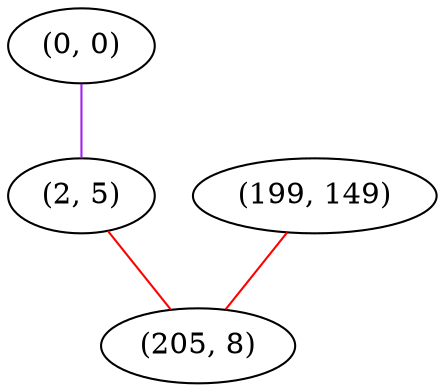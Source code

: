 graph "" {
"(0, 0)";
"(2, 5)";
"(199, 149)";
"(205, 8)";
"(0, 0)" -- "(2, 5)"  [color=purple, key=0, weight=4];
"(2, 5)" -- "(205, 8)"  [color=red, key=0, weight=1];
"(199, 149)" -- "(205, 8)"  [color=red, key=0, weight=1];
}
